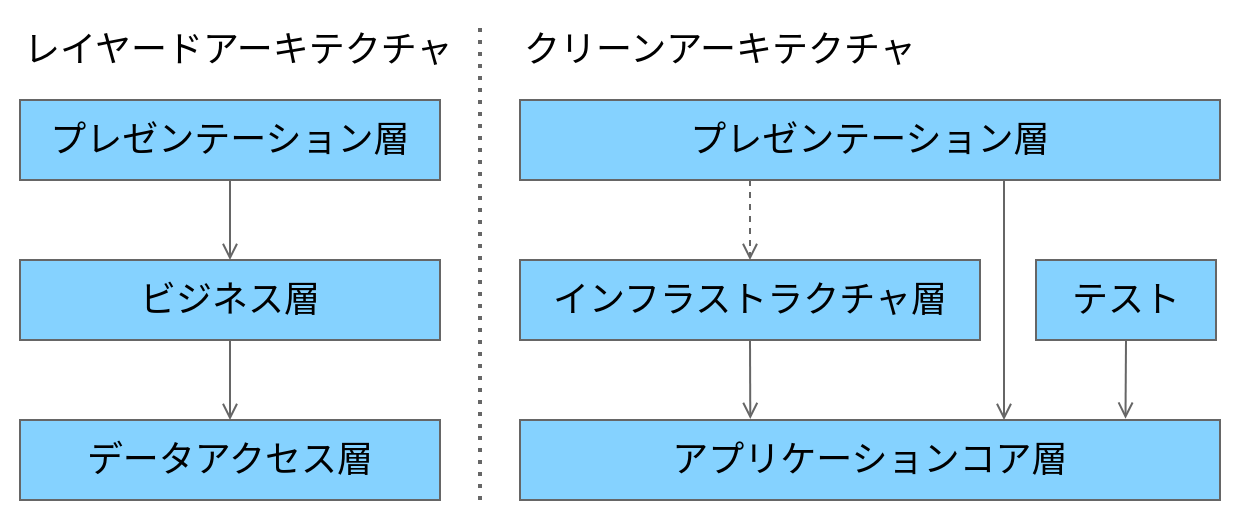 <mxfile>
    <diagram id="oIJTcVa5EI4PqaQC0vXS" name="ページ1">
        <mxGraphModel dx="1556" dy="785" grid="1" gridSize="10" guides="1" tooltips="1" connect="1" arrows="1" fold="1" page="1" pageScale="1" pageWidth="1169" pageHeight="827" math="0" shadow="0">
            <root>
                <mxCell id="0"/>
                <mxCell id="1" parent="0"/>
                <mxCell id="28" value="" style="rounded=0;whiteSpace=wrap;html=1;fillColor=none;strokeColor=none;" parent="1" vertex="1">
                    <mxGeometry x="40" y="40" width="620" height="260" as="geometry"/>
                </mxCell>
                <mxCell id="29" value="データアクセス層" style="rounded=0;whiteSpace=wrap;html=1;fillColor=#85D2FF;strokeColor=#666666;fontColor=#000000;fontFamily=Noto Sans JP;fontSource=https%3A%2F%2Ffonts.googleapis.com%2Fcss%3Ffamily%3DNoto%2BSans%2BJP;fontSize=18;" parent="1" vertex="1">
                    <mxGeometry x="50" y="250" width="210" height="40" as="geometry"/>
                </mxCell>
                <mxCell id="30" style="edgeStyle=none;html=1;exitX=0.5;exitY=1;exitDx=0;exitDy=0;entryX=0.5;entryY=0;entryDx=0;entryDy=0;fontFamily=Noto Sans JP;fontSource=https%3A%2F%2Ffonts.googleapis.com%2Fcss%3Ffamily%3DNoto%2BSans%2BJP;fontSize=18;fontColor=#000000;endArrow=open;endFill=0;strokeColor=#666666;" parent="1" source="31" target="29" edge="1">
                    <mxGeometry relative="1" as="geometry"/>
                </mxCell>
                <mxCell id="31" value="ビジネス層" style="rounded=0;whiteSpace=wrap;html=1;fillColor=#85D2FF;strokeColor=#666666;fontColor=#000000;fontFamily=Noto Sans JP;fontSource=https%3A%2F%2Ffonts.googleapis.com%2Fcss%3Ffamily%3DNoto%2BSans%2BJP;fontSize=18;" parent="1" vertex="1">
                    <mxGeometry x="50" y="170" width="210" height="40" as="geometry"/>
                </mxCell>
                <mxCell id="32" style="edgeStyle=none;html=1;exitX=0.5;exitY=1;exitDx=0;exitDy=0;fontFamily=Noto Sans JP;fontSource=https%3A%2F%2Ffonts.googleapis.com%2Fcss%3Ffamily%3DNoto%2BSans%2BJP;fontSize=18;fontColor=#000000;strokeColor=#666666;endArrow=open;endFill=0;" parent="1" source="33" target="31" edge="1">
                    <mxGeometry relative="1" as="geometry"/>
                </mxCell>
                <mxCell id="33" value="プレゼンテーション層" style="rounded=0;whiteSpace=wrap;html=1;fillColor=#85D2FF;strokeColor=#666666;fontColor=#000000;fontFamily=Noto Sans JP;fontSource=https%3A%2F%2Ffonts.googleapis.com%2Fcss%3Ffamily%3DNoto%2BSans%2BJP;fontSize=18;" parent="1" vertex="1">
                    <mxGeometry x="50" y="90" width="210" height="40" as="geometry"/>
                </mxCell>
                <mxCell id="34" value="プレゼンテーション層" style="rounded=0;whiteSpace=wrap;html=1;fillColor=#85D2FF;strokeColor=#666666;fontColor=#000000;fontFamily=Noto Sans JP;fontSource=https%3A%2F%2Ffonts.googleapis.com%2Fcss%3Ffamily%3DNoto%2BSans%2BJP;fontSize=18;" parent="1" vertex="1">
                    <mxGeometry x="300" y="90" width="350" height="40" as="geometry"/>
                </mxCell>
                <mxCell id="35" style="edgeStyle=none;html=1;entryX=0.329;entryY=-0.013;entryDx=0;entryDy=0;fontFamily=Noto Sans JP;fontSource=https%3A%2F%2Ffonts.googleapis.com%2Fcss%3Ffamily%3DNoto%2BSans%2BJP;fontSize=18;fontColor=#000000;endArrow=open;endFill=0;strokeColor=#666666;entryPerimeter=0;exitX=0.5;exitY=1;exitDx=0;exitDy=0;" parent="1" source="36" target="37" edge="1">
                    <mxGeometry relative="1" as="geometry">
                        <mxPoint x="370" y="250" as="targetPoint"/>
                    </mxGeometry>
                </mxCell>
                <mxCell id="36" value="インフラストラクチャ層" style="rounded=0;whiteSpace=wrap;html=1;fillColor=#85D2FF;strokeColor=#666666;fontColor=#000000;fontFamily=Noto Sans JP;fontSource=https%3A%2F%2Ffonts.googleapis.com%2Fcss%3Ffamily%3DNoto%2BSans%2BJP;fontSize=18;" parent="1" vertex="1">
                    <mxGeometry x="300" y="170" width="230" height="40" as="geometry"/>
                </mxCell>
                <mxCell id="37" value="アプリケーションコア層" style="rounded=0;whiteSpace=wrap;html=1;fillColor=#85D2FF;strokeColor=#666666;fontColor=#000000;fontFamily=Noto Sans JP;fontSource=https%3A%2F%2Ffonts.googleapis.com%2Fcss%3Ffamily%3DNoto%2BSans%2BJP;fontSize=18;" parent="1" vertex="1">
                    <mxGeometry x="300" y="250" width="350" height="40" as="geometry"/>
                </mxCell>
                <mxCell id="38" style="edgeStyle=none;html=1;entryX=0.865;entryY=-0.017;entryDx=0;entryDy=0;fontFamily=Noto Sans JP;fontSource=https%3A%2F%2Ffonts.googleapis.com%2Fcss%3Ffamily%3DNoto%2BSans%2BJP;fontSize=18;fontColor=#000000;endArrow=open;endFill=0;strokeColor=#666666;exitX=0.5;exitY=1;exitDx=0;exitDy=0;entryPerimeter=0;" parent="1" source="39" target="37" edge="1">
                    <mxGeometry relative="1" as="geometry">
                        <mxPoint x="505" y="250" as="targetPoint"/>
                    </mxGeometry>
                </mxCell>
                <mxCell id="39" value="テスト" style="rounded=0;whiteSpace=wrap;html=1;fillColor=#85D2FF;strokeColor=#666666;fontColor=#000000;fontFamily=Noto Sans JP;fontSource=https%3A%2F%2Ffonts.googleapis.com%2Fcss%3Ffamily%3DNoto%2BSans%2BJP;fontSize=18;" parent="1" vertex="1">
                    <mxGeometry x="558" y="170" width="90" height="40" as="geometry"/>
                </mxCell>
                <mxCell id="40" style="edgeStyle=none;html=1;entryX=0.5;entryY=0;entryDx=0;entryDy=0;fontFamily=Noto Sans JP;fontSource=https%3A%2F%2Ffonts.googleapis.com%2Fcss%3Ffamily%3DNoto%2BSans%2BJP;fontSize=18;fontColor=#000000;endArrow=open;endFill=0;strokeColor=#666666;" parent="1" edge="1">
                    <mxGeometry relative="1" as="geometry">
                        <mxPoint x="542" y="130" as="sourcePoint"/>
                        <mxPoint x="542" y="250" as="targetPoint"/>
                    </mxGeometry>
                </mxCell>
                <mxCell id="41" style="edgeStyle=none;html=1;entryX=0.5;entryY=0;entryDx=0;entryDy=0;fontFamily=Noto Sans JP;fontSource=https%3A%2F%2Ffonts.googleapis.com%2Fcss%3Ffamily%3DNoto%2BSans%2BJP;fontSize=18;fontColor=#000000;endArrow=open;endFill=0;strokeColor=#666666;dashed=1;" parent="1" target="36" edge="1">
                    <mxGeometry relative="1" as="geometry">
                        <mxPoint x="415" y="130" as="sourcePoint"/>
                    </mxGeometry>
                </mxCell>
                <mxCell id="42" value="レイヤードアーキテクチャ" style="text;html=1;align=left;verticalAlign=middle;whiteSpace=wrap;rounded=0;fontFamily=Noto Sans JP;fontSource=https%3A%2F%2Ffonts.googleapis.com%2Fcss%3Ffamily%3DNoto%2BSans%2BJP;fontSize=18;fontColor=#000000;" parent="1" vertex="1">
                    <mxGeometry x="50" y="50" width="230" height="30" as="geometry"/>
                </mxCell>
                <mxCell id="43" value="" style="endArrow=none;dashed=1;html=1;strokeWidth=2;fontFamily=Noto Sans JP;fontSource=https%3A%2F%2Ffonts.googleapis.com%2Fcss%3Ffamily%3DNoto%2BSans%2BJP;fontSize=18;fontColor=#000000;strokeColor=#666666;dashPattern=1 2;" parent="1" edge="1">
                    <mxGeometry width="50" height="50" relative="1" as="geometry">
                        <mxPoint x="280" y="290" as="sourcePoint"/>
                        <mxPoint x="280" y="50" as="targetPoint"/>
                    </mxGeometry>
                </mxCell>
                <mxCell id="44" value="クリーンアーキテクチャ" style="text;html=1;strokeColor=none;fillColor=none;align=left;verticalAlign=middle;whiteSpace=wrap;rounded=0;fontFamily=Noto Sans JP;fontSource=https%3A%2F%2Ffonts.googleapis.com%2Fcss%3Ffamily%3DNoto%2BSans%2BJP;fontSize=18;fontColor=#000000;" parent="1" vertex="1">
                    <mxGeometry x="300" y="50" width="230" height="30" as="geometry"/>
                </mxCell>
            </root>
        </mxGraphModel>
    </diagram>
</mxfile>